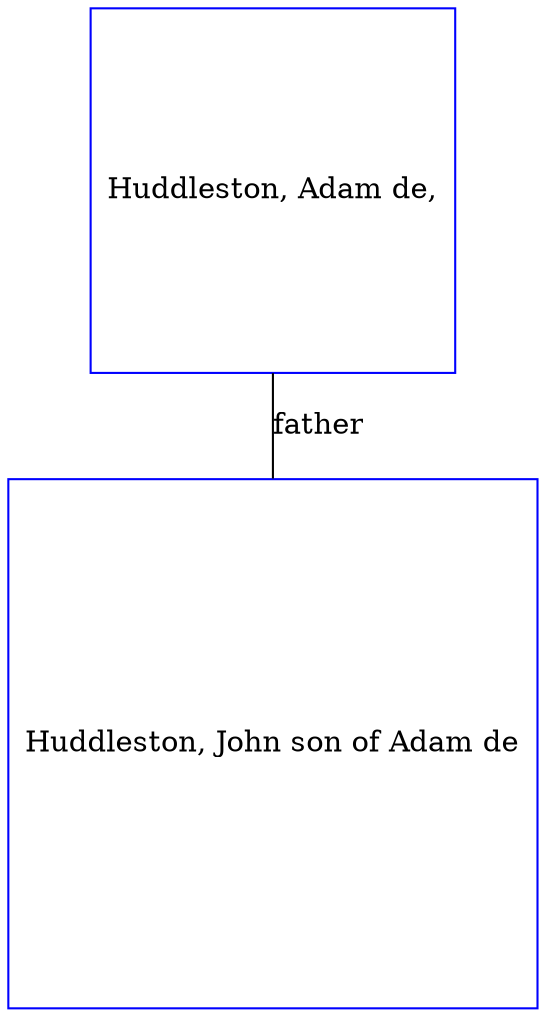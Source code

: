 digraph D {
    edge [dir=none];    node [shape=box];    "008448"   [label="Huddleston, John son of Adam de", shape=box, regular=1, color="blue"] ;
"008449"   [label="Huddleston, Adam de,", shape=box, regular=1, color="blue"] ;
008449->008448 [label="father",arrowsize=0.0]; 
}